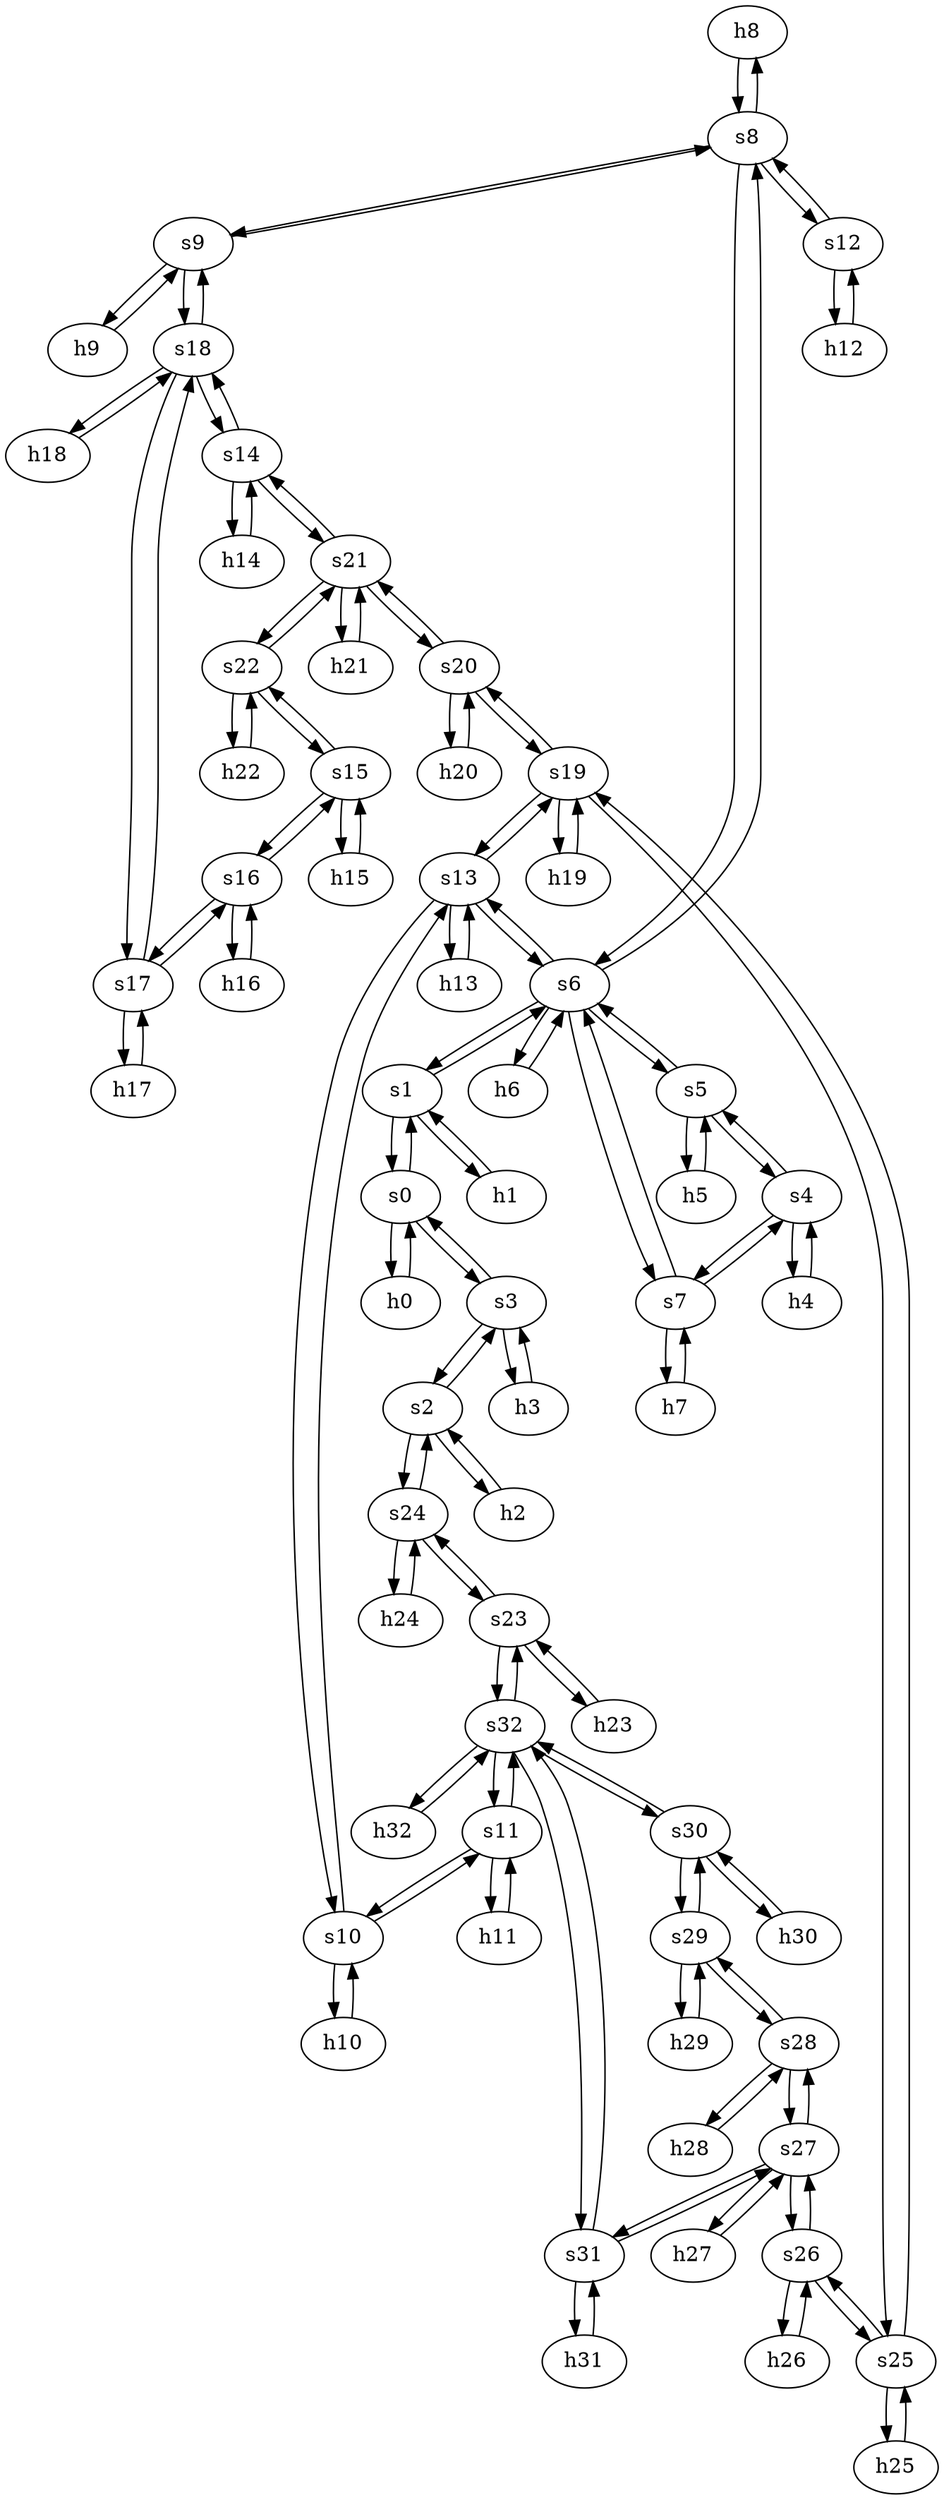 strict digraph CRL {
	h8	 [ip="111.0.8.8",
		mac="00:00:00:00:8:8",
		type=host];
	s8	 [id=8,
		type=switch];
	h8 -> s8	 [capacity="1Gbps",
		cost=1,
		dst_port=1,
		src_port=1];
	h9	 [ip="111.0.9.9",
		mac="00:00:00:00:9:9",
		type=host];
	s9	 [id=9,
		type=switch];
	h9 -> s9	 [capacity="1Gbps",
		cost=1,
		dst_port=1,
		src_port=1];
	h26	 [ip="111.0.26.26",
		mac="00:00:00:00:26:26",
		type=host];
	s26	 [id=26,
		type=switch];
	h26 -> s26	 [capacity="1Gbps",
		cost=1,
		dst_port=1,
		src_port=1];
	h2	 [ip="111.0.2.2",
		mac="00:00:00:00:2:2",
		type=host];
	s2	 [id=2,
		type=switch];
	h2 -> s2	 [capacity="1Gbps",
		cost=1,
		dst_port=1,
		src_port=1];
	h3	 [ip="111.0.3.3",
		mac="00:00:00:00:3:3",
		type=host];
	s3	 [id=3,
		type=switch];
	h3 -> s3	 [capacity="1Gbps",
		cost=1,
		dst_port=1,
		src_port=1];
	h0	 [ip="111.0.0.0",
		mac="00:00:00:00:0:0",
		type=host];
	s0	 [id=0,
		type=switch];
	h0 -> s0	 [capacity="1Gbps",
		cost=1,
		dst_port=1,
		src_port=1];
	h1	 [ip="111.0.1.1",
		mac="00:00:00:00:1:1",
		type=host];
	s1	 [id=1,
		type=switch];
	h1 -> s1	 [capacity="1Gbps",
		cost=1,
		dst_port=1,
		src_port=1];
	h6	 [ip="111.0.6.6",
		mac="00:00:00:00:6:6",
		type=host];
	s6	 [id=6,
		type=switch];
	h6 -> s6	 [capacity="1Gbps",
		cost=1,
		dst_port=1,
		src_port=1];
	h7	 [ip="111.0.7.7",
		mac="00:00:00:00:7:7",
		type=host];
	s7	 [id=7,
		type=switch];
	h7 -> s7	 [capacity="1Gbps",
		cost=1,
		dst_port=1,
		src_port=1];
	h4	 [ip="111.0.4.4",
		mac="00:00:00:00:4:4",
		type=host];
	s4	 [id=4,
		type=switch];
	h4 -> s4	 [capacity="1Gbps",
		cost=1,
		dst_port=1,
		src_port=1];
	h5	 [ip="111.0.5.5",
		mac="00:00:00:00:5:5",
		type=host];
	s5	 [id=5,
		type=switch];
	h5 -> s5	 [capacity="1Gbps",
		cost=1,
		dst_port=1,
		src_port=1];
	h23	 [ip="111.0.23.23",
		mac="00:00:00:00:23:23",
		type=host];
	s23	 [id=23,
		type=switch];
	h23 -> s23	 [capacity="1Gbps",
		cost=1,
		dst_port=1,
		src_port=1];
	h22	 [ip="111.0.22.22",
		mac="00:00:00:00:22:22",
		type=host];
	s22	 [id=22,
		type=switch];
	h22 -> s22	 [capacity="1Gbps",
		cost=1,
		dst_port=1,
		src_port=1];
	h21	 [ip="111.0.21.21",
		mac="00:00:00:00:21:21",
		type=host];
	s21	 [id=21,
		type=switch];
	h21 -> s21	 [capacity="1Gbps",
		cost=1,
		dst_port=1,
		src_port=1];
	s9 -> s8	 [capacity="1Gbps",
		cost=1,
		dst_port=3,
		src_port=2];
	s18	 [id=18,
		type=switch];
	s9 -> s18	 [capacity="1Gbps",
		cost=1,
		dst_port=2,
		src_port=3];
	s9 -> h9	 [capacity="1Gbps",
		cost=1,
		dst_port=1,
		src_port=1];
	s8 -> s9	 [capacity="1Gbps",
		cost=1,
		dst_port=2,
		src_port=3];
	s8 -> s6	 [capacity="1Gbps",
		cost=1,
		dst_port=4,
		src_port=2];
	s8 -> h8	 [capacity="1Gbps",
		cost=1,
		dst_port=1,
		src_port=1];
	s12	 [id=12,
		type=switch];
	s8 -> s12	 [capacity="1Gbps",
		cost=1,
		dst_port=2,
		src_port=4];
	h29	 [ip="111.0.29.29",
		mac="00:00:00:00:29:29",
		type=host];
	s29	 [id=29,
		type=switch];
	h29 -> s29	 [capacity="1Gbps",
		cost=1,
		dst_port=1,
		src_port=1];
	h28	 [ip="111.0.28.28",
		mac="00:00:00:00:28:28",
		type=host];
	s28	 [id=28,
		type=switch];
	h28 -> s28	 [capacity="1Gbps",
		cost=1,
		dst_port=1,
		src_port=1];
	s3 -> h3	 [capacity="1Gbps",
		cost=1,
		dst_port=1,
		src_port=1];
	s3 -> s2	 [capacity="1Gbps",
		cost=1,
		dst_port=3,
		src_port=3];
	s3 -> s0	 [capacity="1Gbps",
		cost=1,
		dst_port=3,
		src_port=2];
	s2 -> h2	 [capacity="1Gbps",
		cost=1,
		dst_port=1,
		src_port=1];
	s24	 [id=24,
		type=switch];
	s2 -> s24	 [capacity="1Gbps",
		cost=1,
		dst_port=2,
		src_port=2];
	s2 -> s3	 [capacity="1Gbps",
		cost=1,
		dst_port=3,
		src_port=3];
	s1 -> h1	 [capacity="1Gbps",
		cost=1,
		dst_port=1,
		src_port=1];
	s1 -> s6	 [capacity="1Gbps",
		cost=1,
		dst_port=2,
		src_port=3];
	s1 -> s0	 [capacity="1Gbps",
		cost=1,
		dst_port=2,
		src_port=2];
	s0 -> s1	 [capacity="1Gbps",
		cost=1,
		dst_port=2,
		src_port=2];
	s0 -> h0	 [capacity="1Gbps",
		cost=1,
		dst_port=1,
		src_port=1];
	s0 -> s3	 [capacity="1Gbps",
		cost=1,
		dst_port=2,
		src_port=3];
	s7 -> h7	 [capacity="1Gbps",
		cost=1,
		dst_port=1,
		src_port=1];
	s7 -> s6	 [capacity="1Gbps",
		cost=1,
		dst_port=6,
		src_port=3];
	s7 -> s4	 [capacity="1Gbps",
		cost=1,
		dst_port=3,
		src_port=2];
	s6 -> s1	 [capacity="1Gbps",
		cost=1,
		dst_port=3,
		src_port=2];
	s6 -> s5	 [capacity="1Gbps",
		cost=1,
		dst_port=3,
		src_port=3];
	s6 -> s7	 [capacity="1Gbps",
		cost=1,
		dst_port=3,
		src_port=6];
	s6 -> s8	 [capacity="1Gbps",
		cost=1,
		dst_port=2,
		src_port=4];
	s6 -> h6	 [capacity="1Gbps",
		cost=1,
		dst_port=1,
		src_port=1];
	s13	 [id=13,
		type=switch];
	s6 -> s13	 [capacity="1Gbps",
		cost=1,
		dst_port=2,
		src_port=5];
	s5 -> h5	 [capacity="1Gbps",
		cost=1,
		dst_port=1,
		src_port=1];
	s5 -> s6	 [capacity="1Gbps",
		cost=1,
		dst_port=3,
		src_port=3];
	s5 -> s4	 [capacity="1Gbps",
		cost=1,
		dst_port=2,
		src_port=2];
	s4 -> s5	 [capacity="1Gbps",
		cost=1,
		dst_port=2,
		src_port=2];
	s4 -> s7	 [capacity="1Gbps",
		cost=1,
		dst_port=2,
		src_port=3];
	s4 -> h4	 [capacity="1Gbps",
		cost=1,
		dst_port=1,
		src_port=1];
	h20	 [ip="111.0.20.20",
		mac="00:00:00:00:20:20",
		type=host];
	s20	 [id=20,
		type=switch];
	h20 -> s20	 [capacity="1Gbps",
		cost=1,
		dst_port=1,
		src_port=1];
	h31	 [ip="111.0.31.31",
		mac="00:00:00:00:31:31",
		type=host];
	s31	 [id=31,
		type=switch];
	h31 -> s31	 [capacity="1Gbps",
		cost=1,
		dst_port=1,
		src_port=1];
	s32	 [id=32,
		type=switch];
	s31 -> s32	 [capacity="1Gbps",
		cost=1,
		dst_port=5,
		src_port=3];
	s31 -> h31	 [capacity="1Gbps",
		cost=1,
		dst_port=1,
		src_port=1];
	s27	 [id=27,
		type=switch];
	s31 -> s27	 [capacity="1Gbps",
		cost=1,
		dst_port=4,
		src_port=2];
	s19	 [id=19,
		type=switch];
	h19	 [ip="111.0.19.19",
		mac="00:00:00:00:19:19",
		type=host];
	s19 -> h19	 [capacity="1Gbps",
		cost=1,
		dst_port=1,
		src_port=1];
	s19 -> s20	 [capacity="1Gbps",
		cost=1,
		dst_port=2,
		src_port=4];
	s25	 [id=25,
		type=switch];
	s19 -> s25	 [capacity="1Gbps",
		cost=1,
		dst_port=2,
		src_port=3];
	s19 -> s13	 [capacity="1Gbps",
		cost=1,
		dst_port=4,
		src_port=2];
	s17	 [id=17,
		type=switch];
	s18 -> s17	 [capacity="1Gbps",
		cost=1,
		dst_port=3,
		src_port=4];
	h18	 [ip="111.0.18.18",
		mac="00:00:00:00:18:18",
		type=host];
	s18 -> h18	 [capacity="1Gbps",
		cost=1,
		dst_port=1,
		src_port=1];
	s14	 [id=14,
		type=switch];
	s18 -> s14	 [capacity="1Gbps",
		cost=1,
		dst_port=2,
		src_port=3];
	s18 -> s9	 [capacity="1Gbps",
		cost=1,
		dst_port=3,
		src_port=2];
	s13 -> s6	 [capacity="1Gbps",
		cost=1,
		dst_port=5,
		src_port=2];
	s10	 [id=10,
		type=switch];
	s13 -> s10	 [capacity="1Gbps",
		cost=1,
		dst_port=3,
		src_port=3];
	s13 -> s19	 [capacity="1Gbps",
		cost=1,
		dst_port=2,
		src_port=4];
	h13	 [ip="111.0.13.13",
		mac="00:00:00:00:13:13",
		type=host];
	s13 -> h13	 [capacity="1Gbps",
		cost=1,
		dst_port=1,
		src_port=1];
	h12	 [ip="111.0.12.12",
		mac="00:00:00:00:12:12",
		type=host];
	s12 -> h12	 [capacity="1Gbps",
		cost=1,
		dst_port=1,
		src_port=1];
	s12 -> s8	 [capacity="1Gbps",
		cost=1,
		dst_port=4,
		src_port=2];
	s11	 [id=11,
		type=switch];
	s11 -> s32	 [capacity="1Gbps",
		cost=1,
		dst_port=2,
		src_port=3];
	s11 -> s10	 [capacity="1Gbps",
		cost=1,
		dst_port=2,
		src_port=2];
	h11	 [ip="111.0.11.11",
		mac="00:00:00:00:11:11",
		type=host];
	s11 -> h11	 [capacity="1Gbps",
		cost=1,
		dst_port=1,
		src_port=1];
	h10	 [ip="111.0.10.10",
		mac="00:00:00:00:10:10",
		type=host];
	s10 -> h10	 [capacity="1Gbps",
		cost=1,
		dst_port=1,
		src_port=1];
	s10 -> s11	 [capacity="1Gbps",
		cost=1,
		dst_port=2,
		src_port=2];
	s10 -> s13	 [capacity="1Gbps",
		cost=1,
		dst_port=3,
		src_port=3];
	h17	 [ip="111.0.17.17",
		mac="00:00:00:00:17:17",
		type=host];
	s17 -> h17	 [capacity="1Gbps",
		cost=1,
		dst_port=1,
		src_port=1];
	s16	 [id=16,
		type=switch];
	s17 -> s16	 [capacity="1Gbps",
		cost=1,
		dst_port=3,
		src_port=2];
	s17 -> s18	 [capacity="1Gbps",
		cost=1,
		dst_port=4,
		src_port=3];
	s15	 [id=15,
		type=switch];
	s16 -> s15	 [capacity="1Gbps",
		cost=1,
		dst_port=2,
		src_port=2];
	s16 -> s17	 [capacity="1Gbps",
		cost=1,
		dst_port=2,
		src_port=3];
	h16	 [ip="111.0.16.16",
		mac="00:00:00:00:16:16",
		type=host];
	s16 -> h16	 [capacity="1Gbps",
		cost=1,
		dst_port=1,
		src_port=1];
	h15	 [ip="111.0.15.15",
		mac="00:00:00:00:15:15",
		type=host];
	s15 -> h15	 [capacity="1Gbps",
		cost=1,
		dst_port=1,
		src_port=1];
	s15 -> s22	 [capacity="1Gbps",
		cost=1,
		dst_port=2,
		src_port=3];
	s15 -> s16	 [capacity="1Gbps",
		cost=1,
		dst_port=2,
		src_port=2];
	h14	 [ip="111.0.14.14",
		mac="00:00:00:00:14:14",
		type=host];
	s14 -> h14	 [capacity="1Gbps",
		cost=1,
		dst_port=1,
		src_port=1];
	s14 -> s21	 [capacity="1Gbps",
		cost=1,
		dst_port=2,
		src_port=3];
	s14 -> s18	 [capacity="1Gbps",
		cost=1,
		dst_port=3,
		src_port=2];
	h32	 [ip="111.0.32.32",
		mac="00:00:00:00:32:32",
		type=host];
	h32 -> s32	 [capacity="1Gbps",
		cost=1,
		dst_port=1,
		src_port=1];
	h30	 [ip="111.0.30.30",
		mac="00:00:00:00:30:30",
		type=host];
	s30	 [id=30,
		type=switch];
	h30 -> s30	 [capacity="1Gbps",
		cost=1,
		dst_port=1,
		src_port=1];
	h25	 [ip="111.0.25.25",
		mac="00:00:00:00:25:25",
		type=host];
	h25 -> s25	 [capacity="1Gbps",
		cost=1,
		dst_port=1,
		src_port=1];
	s32 -> s30	 [capacity="1Gbps",
		cost=1,
		dst_port=3,
		src_port=4];
	s32 -> s31	 [capacity="1Gbps",
		cost=1,
		dst_port=3,
		src_port=5];
	s32 -> h32	 [capacity="1Gbps",
		cost=1,
		dst_port=1,
		src_port=1];
	s32 -> s11	 [capacity="1Gbps",
		cost=1,
		dst_port=3,
		src_port=2];
	s32 -> s23	 [capacity="1Gbps",
		cost=1,
		dst_port=3,
		src_port=3];
	h18 -> s18	 [capacity="1Gbps",
		cost=1,
		dst_port=1,
		src_port=1];
	h19 -> s19	 [capacity="1Gbps",
		cost=1,
		dst_port=1,
		src_port=1];
	s30 -> s32	 [capacity="1Gbps",
		cost=1,
		dst_port=4,
		src_port=3];
	s30 -> h30	 [capacity="1Gbps",
		cost=1,
		dst_port=1,
		src_port=1];
	s30 -> s29	 [capacity="1Gbps",
		cost=1,
		dst_port=3,
		src_port=2];
	s25 -> h25	 [capacity="1Gbps",
		cost=1,
		dst_port=1,
		src_port=1];
	s25 -> s19	 [capacity="1Gbps",
		cost=1,
		dst_port=3,
		src_port=2];
	s25 -> s26	 [capacity="1Gbps",
		cost=1,
		dst_port=2,
		src_port=3];
	h10 -> s10	 [capacity="1Gbps",
		cost=1,
		dst_port=1,
		src_port=1];
	h11 -> s11	 [capacity="1Gbps",
		cost=1,
		dst_port=1,
		src_port=1];
	h12 -> s12	 [capacity="1Gbps",
		cost=1,
		dst_port=1,
		src_port=1];
	h13 -> s13	 [capacity="1Gbps",
		cost=1,
		dst_port=1,
		src_port=1];
	h14 -> s14	 [capacity="1Gbps",
		cost=1,
		dst_port=1,
		src_port=1];
	h15 -> s15	 [capacity="1Gbps",
		cost=1,
		dst_port=1,
		src_port=1];
	h16 -> s16	 [capacity="1Gbps",
		cost=1,
		dst_port=1,
		src_port=1];
	h17 -> s17	 [capacity="1Gbps",
		cost=1,
		dst_port=1,
		src_port=1];
	s22 -> s15	 [capacity="1Gbps",
		cost=1,
		dst_port=3,
		src_port=2];
	s22 -> s21	 [capacity="1Gbps",
		cost=1,
		dst_port=4,
		src_port=3];
	s22 -> h22	 [capacity="1Gbps",
		cost=1,
		dst_port=1,
		src_port=1];
	s23 -> s32	 [capacity="1Gbps",
		cost=1,
		dst_port=3,
		src_port=3];
	s23 -> h23	 [capacity="1Gbps",
		cost=1,
		dst_port=1,
		src_port=1];
	s23 -> s24	 [capacity="1Gbps",
		cost=1,
		dst_port=3,
		src_port=2];
	s20 -> s19	 [capacity="1Gbps",
		cost=1,
		dst_port=4,
		src_port=2];
	s20 -> s21	 [capacity="1Gbps",
		cost=1,
		dst_port=3,
		src_port=3];
	s20 -> h20	 [capacity="1Gbps",
		cost=1,
		dst_port=1,
		src_port=1];
	s21 -> s14	 [capacity="1Gbps",
		cost=1,
		dst_port=3,
		src_port=2];
	s21 -> s20	 [capacity="1Gbps",
		cost=1,
		dst_port=3,
		src_port=3];
	s21 -> s22	 [capacity="1Gbps",
		cost=1,
		dst_port=3,
		src_port=4];
	s21 -> h21	 [capacity="1Gbps",
		cost=1,
		dst_port=1,
		src_port=1];
	s26 -> s27	 [capacity="1Gbps",
		cost=1,
		dst_port=2,
		src_port=3];
	s26 -> s25	 [capacity="1Gbps",
		cost=1,
		dst_port=3,
		src_port=2];
	s26 -> h26	 [capacity="1Gbps",
		cost=1,
		dst_port=1,
		src_port=1];
	s27 -> s31	 [capacity="1Gbps",
		cost=1,
		dst_port=2,
		src_port=4];
	s27 -> s28	 [capacity="1Gbps",
		cost=1,
		dst_port=2,
		src_port=3];
	h27	 [ip="111.0.27.27",
		mac="00:00:00:00:27:27",
		type=host];
	s27 -> h27	 [capacity="1Gbps",
		cost=1,
		dst_port=1,
		src_port=1];
	s27 -> s26	 [capacity="1Gbps",
		cost=1,
		dst_port=3,
		src_port=2];
	h24	 [ip="111.0.24.24",
		mac="00:00:00:00:24:24",
		type=host];
	s24 -> h24	 [capacity="1Gbps",
		cost=1,
		dst_port=1,
		src_port=1];
	s24 -> s2	 [capacity="1Gbps",
		cost=1,
		dst_port=2,
		src_port=2];
	s24 -> s23	 [capacity="1Gbps",
		cost=1,
		dst_port=2,
		src_port=3];
	h24 -> s24	 [capacity="1Gbps",
		cost=1,
		dst_port=1,
		src_port=1];
	s28 -> h28	 [capacity="1Gbps",
		cost=1,
		dst_port=1,
		src_port=1];
	s28 -> s27	 [capacity="1Gbps",
		cost=1,
		dst_port=3,
		src_port=2];
	s28 -> s29	 [capacity="1Gbps",
		cost=1,
		dst_port=2,
		src_port=3];
	s29 -> h29	 [capacity="1Gbps",
		cost=1,
		dst_port=1,
		src_port=1];
	s29 -> s30	 [capacity="1Gbps",
		cost=1,
		dst_port=2,
		src_port=3];
	s29 -> s28	 [capacity="1Gbps",
		cost=1,
		dst_port=3,
		src_port=2];
	h27 -> s27	 [capacity="1Gbps",
		cost=1,
		dst_port=1,
		src_port=1];
}
